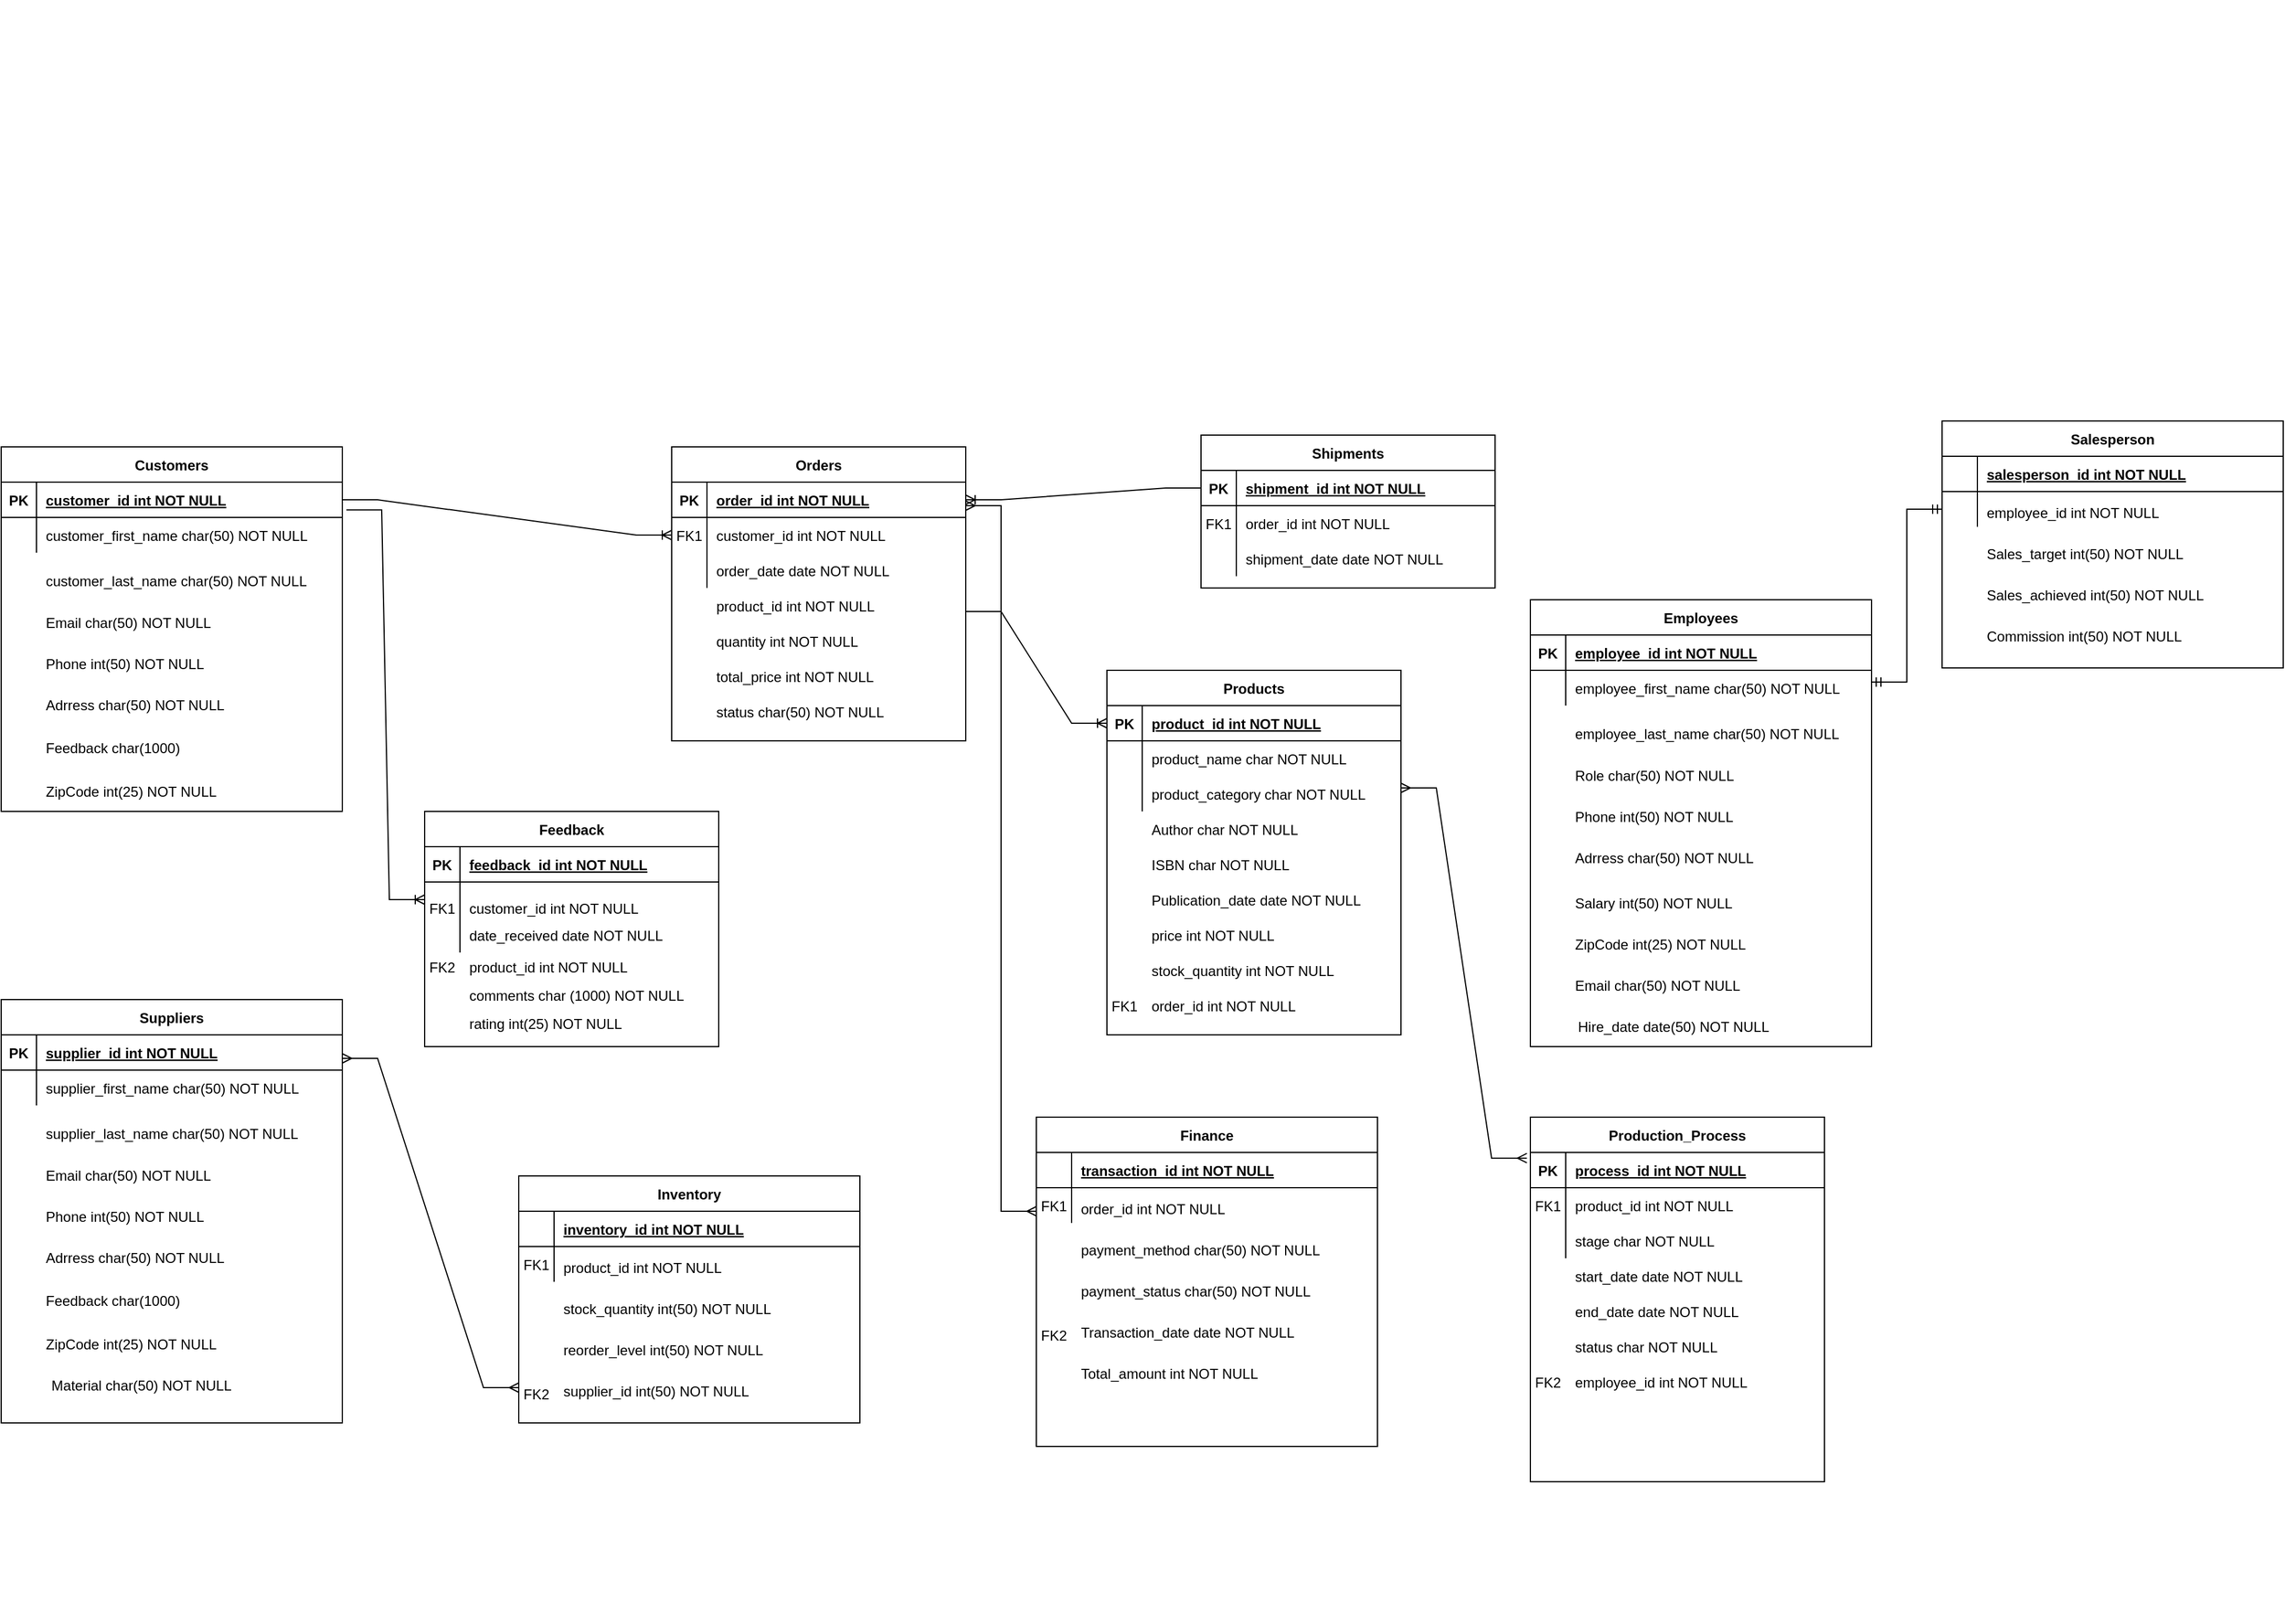 <mxfile version="21.6.6" type="github">
  <diagram id="R2lEEEUBdFMjLlhIrx00" name="Page-1">
    <mxGraphModel dx="3718" dy="2636" grid="1" gridSize="10" guides="1" tooltips="1" connect="1" arrows="1" fold="1" page="1" pageScale="1" pageWidth="850" pageHeight="1100" math="0" shadow="0" extFonts="Permanent Marker^https://fonts.googleapis.com/css?family=Permanent+Marker">
      <root>
        <mxCell id="0" />
        <mxCell id="1" parent="0" />
        <mxCell id="C-vyLk0tnHw3VtMMgP7b-13" value="Shipments" style="shape=table;startSize=30;container=1;collapsible=1;childLayout=tableLayout;fixedRows=1;rowLines=0;fontStyle=1;align=center;resizeLast=1;" parent="1" vertex="1">
          <mxGeometry x="640" y="-10" width="250" height="130" as="geometry" />
        </mxCell>
        <mxCell id="C-vyLk0tnHw3VtMMgP7b-14" value="" style="shape=partialRectangle;collapsible=0;dropTarget=0;pointerEvents=0;fillColor=none;points=[[0,0.5],[1,0.5]];portConstraint=eastwest;top=0;left=0;right=0;bottom=1;" parent="C-vyLk0tnHw3VtMMgP7b-13" vertex="1">
          <mxGeometry y="30" width="250" height="30" as="geometry" />
        </mxCell>
        <mxCell id="C-vyLk0tnHw3VtMMgP7b-15" value="PK" style="shape=partialRectangle;overflow=hidden;connectable=0;fillColor=none;top=0;left=0;bottom=0;right=0;fontStyle=1;" parent="C-vyLk0tnHw3VtMMgP7b-14" vertex="1">
          <mxGeometry width="30" height="30" as="geometry">
            <mxRectangle width="30" height="30" as="alternateBounds" />
          </mxGeometry>
        </mxCell>
        <mxCell id="C-vyLk0tnHw3VtMMgP7b-16" value="shipment_id int NOT NULL " style="shape=partialRectangle;overflow=hidden;connectable=0;fillColor=none;top=0;left=0;bottom=0;right=0;align=left;spacingLeft=6;fontStyle=5;" parent="C-vyLk0tnHw3VtMMgP7b-14" vertex="1">
          <mxGeometry x="30" width="220" height="30" as="geometry">
            <mxRectangle width="220" height="30" as="alternateBounds" />
          </mxGeometry>
        </mxCell>
        <mxCell id="C-vyLk0tnHw3VtMMgP7b-17" value="" style="shape=partialRectangle;collapsible=0;dropTarget=0;pointerEvents=0;fillColor=none;points=[[0,0.5],[1,0.5]];portConstraint=eastwest;top=0;left=0;right=0;bottom=0;" parent="C-vyLk0tnHw3VtMMgP7b-13" vertex="1">
          <mxGeometry y="60" width="250" height="30" as="geometry" />
        </mxCell>
        <mxCell id="C-vyLk0tnHw3VtMMgP7b-18" value="FK1" style="shape=partialRectangle;overflow=hidden;connectable=0;fillColor=none;top=0;left=0;bottom=0;right=0;" parent="C-vyLk0tnHw3VtMMgP7b-17" vertex="1">
          <mxGeometry width="30" height="30" as="geometry">
            <mxRectangle width="30" height="30" as="alternateBounds" />
          </mxGeometry>
        </mxCell>
        <mxCell id="C-vyLk0tnHw3VtMMgP7b-19" value="order_id int NOT NULL" style="shape=partialRectangle;overflow=hidden;connectable=0;fillColor=none;top=0;left=0;bottom=0;right=0;align=left;spacingLeft=6;" parent="C-vyLk0tnHw3VtMMgP7b-17" vertex="1">
          <mxGeometry x="30" width="220" height="30" as="geometry">
            <mxRectangle width="220" height="30" as="alternateBounds" />
          </mxGeometry>
        </mxCell>
        <mxCell id="C-vyLk0tnHw3VtMMgP7b-20" value="" style="shape=partialRectangle;collapsible=0;dropTarget=0;pointerEvents=0;fillColor=none;points=[[0,0.5],[1,0.5]];portConstraint=eastwest;top=0;left=0;right=0;bottom=0;" parent="C-vyLk0tnHw3VtMMgP7b-13" vertex="1">
          <mxGeometry y="90" width="250" height="30" as="geometry" />
        </mxCell>
        <mxCell id="C-vyLk0tnHw3VtMMgP7b-21" value="" style="shape=partialRectangle;overflow=hidden;connectable=0;fillColor=none;top=0;left=0;bottom=0;right=0;" parent="C-vyLk0tnHw3VtMMgP7b-20" vertex="1">
          <mxGeometry width="30" height="30" as="geometry">
            <mxRectangle width="30" height="30" as="alternateBounds" />
          </mxGeometry>
        </mxCell>
        <mxCell id="C-vyLk0tnHw3VtMMgP7b-22" value="shipment_date date NOT NULL" style="shape=partialRectangle;overflow=hidden;connectable=0;fillColor=none;top=0;left=0;bottom=0;right=0;align=left;spacingLeft=6;" parent="C-vyLk0tnHw3VtMMgP7b-20" vertex="1">
          <mxGeometry x="30" width="220" height="30" as="geometry">
            <mxRectangle width="220" height="30" as="alternateBounds" />
          </mxGeometry>
        </mxCell>
        <mxCell id="udcwQl4qBCl5VGq3n7zE-30" value="" style="group" vertex="1" connectable="0" parent="1">
          <mxGeometry x="-380" width="290" height="320.174" as="geometry" />
        </mxCell>
        <mxCell id="C-vyLk0tnHw3VtMMgP7b-23" value="Customers" style="shape=table;startSize=30;container=1;collapsible=1;childLayout=tableLayout;fixedRows=1;rowLines=0;fontStyle=1;align=center;resizeLast=1;" parent="udcwQl4qBCl5VGq3n7zE-30" vertex="1">
          <mxGeometry width="290" height="310" as="geometry" />
        </mxCell>
        <mxCell id="C-vyLk0tnHw3VtMMgP7b-24" value="" style="shape=partialRectangle;collapsible=0;dropTarget=0;pointerEvents=0;fillColor=none;points=[[0,0.5],[1,0.5]];portConstraint=eastwest;top=0;left=0;right=0;bottom=1;" parent="C-vyLk0tnHw3VtMMgP7b-23" vertex="1">
          <mxGeometry y="30" width="290" height="30" as="geometry" />
        </mxCell>
        <mxCell id="C-vyLk0tnHw3VtMMgP7b-25" value="PK" style="shape=partialRectangle;overflow=hidden;connectable=0;fillColor=none;top=0;left=0;bottom=0;right=0;fontStyle=1;" parent="C-vyLk0tnHw3VtMMgP7b-24" vertex="1">
          <mxGeometry width="30" height="30" as="geometry">
            <mxRectangle width="30" height="30" as="alternateBounds" />
          </mxGeometry>
        </mxCell>
        <mxCell id="C-vyLk0tnHw3VtMMgP7b-26" value="customer_id int NOT NULL " style="shape=partialRectangle;overflow=hidden;connectable=0;fillColor=none;top=0;left=0;bottom=0;right=0;align=left;spacingLeft=6;fontStyle=5;" parent="C-vyLk0tnHw3VtMMgP7b-24" vertex="1">
          <mxGeometry x="30" width="260" height="30" as="geometry">
            <mxRectangle width="260" height="30" as="alternateBounds" />
          </mxGeometry>
        </mxCell>
        <mxCell id="C-vyLk0tnHw3VtMMgP7b-27" value="" style="shape=partialRectangle;collapsible=0;dropTarget=0;pointerEvents=0;fillColor=none;points=[[0,0.5],[1,0.5]];portConstraint=eastwest;top=0;left=0;right=0;bottom=0;" parent="C-vyLk0tnHw3VtMMgP7b-23" vertex="1">
          <mxGeometry y="60" width="290" height="30" as="geometry" />
        </mxCell>
        <mxCell id="C-vyLk0tnHw3VtMMgP7b-28" value="" style="shape=partialRectangle;overflow=hidden;connectable=0;fillColor=none;top=0;left=0;bottom=0;right=0;" parent="C-vyLk0tnHw3VtMMgP7b-27" vertex="1">
          <mxGeometry width="30" height="30" as="geometry">
            <mxRectangle width="30" height="30" as="alternateBounds" />
          </mxGeometry>
        </mxCell>
        <mxCell id="C-vyLk0tnHw3VtMMgP7b-29" value="customer_first_name char(50) NOT NULL" style="shape=partialRectangle;overflow=hidden;connectable=0;fillColor=none;top=0;left=0;bottom=0;right=0;align=left;spacingLeft=6;" parent="C-vyLk0tnHw3VtMMgP7b-27" vertex="1">
          <mxGeometry x="30" width="260" height="30" as="geometry">
            <mxRectangle width="260" height="30" as="alternateBounds" />
          </mxGeometry>
        </mxCell>
        <mxCell id="udcwQl4qBCl5VGq3n7zE-39" value="" style="group" vertex="1" connectable="0" parent="udcwQl4qBCl5VGq3n7zE-30">
          <mxGeometry x="30" y="96.21" width="255.2" height="213.79" as="geometry" />
        </mxCell>
        <mxCell id="udcwQl4qBCl5VGq3n7zE-11" value="customer_last_name char(50) NOT NULL" style="shape=partialRectangle;overflow=hidden;connectable=0;fillColor=none;top=0;left=0;bottom=0;right=0;align=left;spacingLeft=6;" vertex="1" parent="udcwQl4qBCl5VGq3n7zE-39">
          <mxGeometry width="255.2" height="35.027" as="geometry">
            <mxRectangle width="220" height="30" as="alternateBounds" />
          </mxGeometry>
        </mxCell>
        <mxCell id="udcwQl4qBCl5VGq3n7zE-12" value="Email char(50) NOT NULL" style="shape=partialRectangle;overflow=hidden;connectable=0;fillColor=none;top=0;left=0;bottom=0;right=0;align=left;spacingLeft=6;" vertex="1" parent="udcwQl4qBCl5VGq3n7zE-39">
          <mxGeometry y="35.029" width="255.2" height="35.027" as="geometry">
            <mxRectangle width="220" height="30" as="alternateBounds" />
          </mxGeometry>
        </mxCell>
        <mxCell id="udcwQl4qBCl5VGq3n7zE-13" value="Phone int(50) NOT NULL" style="shape=partialRectangle;overflow=hidden;connectable=0;fillColor=none;top=0;left=0;bottom=0;right=0;align=left;spacingLeft=6;" vertex="1" parent="udcwQl4qBCl5VGq3n7zE-39">
          <mxGeometry y="70.058" width="255.2" height="35.027" as="geometry">
            <mxRectangle width="220" height="30" as="alternateBounds" />
          </mxGeometry>
        </mxCell>
        <mxCell id="udcwQl4qBCl5VGq3n7zE-14" value="Adrress char(50) NOT NULL" style="shape=partialRectangle;overflow=hidden;connectable=0;fillColor=none;top=0;left=0;bottom=0;right=0;align=left;spacingLeft=6;" vertex="1" parent="udcwQl4qBCl5VGq3n7zE-39">
          <mxGeometry y="105.085" width="255.2" height="35.027" as="geometry">
            <mxRectangle width="220" height="30" as="alternateBounds" />
          </mxGeometry>
        </mxCell>
        <mxCell id="udcwQl4qBCl5VGq3n7zE-15" value="ZipCode int(25) NOT NULL " style="shape=partialRectangle;overflow=hidden;connectable=0;fillColor=none;top=0;left=0;bottom=0;right=0;align=left;spacingLeft=6;" vertex="1" parent="udcwQl4qBCl5VGq3n7zE-39">
          <mxGeometry y="178.763" width="255.2" height="35.027" as="geometry">
            <mxRectangle width="220" height="30" as="alternateBounds" />
          </mxGeometry>
        </mxCell>
        <mxCell id="udcwQl4qBCl5VGq3n7zE-38" value="Feedback char(1000) " style="shape=partialRectangle;overflow=hidden;connectable=0;fillColor=none;top=0;left=0;bottom=0;right=0;align=left;spacingLeft=6;" vertex="1" parent="udcwQl4qBCl5VGq3n7zE-39">
          <mxGeometry y="140.112" width="255.2" height="38.651" as="geometry">
            <mxRectangle width="220" height="30" as="alternateBounds" />
          </mxGeometry>
        </mxCell>
        <mxCell id="udcwQl4qBCl5VGq3n7zE-40" value="" style="group" vertex="1" connectable="0" parent="1">
          <mxGeometry x="910" y="140" width="290.2" height="770" as="geometry" />
        </mxCell>
        <mxCell id="udcwQl4qBCl5VGq3n7zE-58" value="" style="shape=partialRectangle;overflow=hidden;connectable=0;fillColor=none;top=0;left=0;bottom=0;right=0;align=left;spacingLeft=6;" vertex="1" parent="udcwQl4qBCl5VGq3n7zE-40">
          <mxGeometry x="30" y="380.063" width="255.2" height="35.027" as="geometry">
            <mxRectangle width="220" height="30" as="alternateBounds" />
          </mxGeometry>
        </mxCell>
        <mxCell id="udcwQl4qBCl5VGq3n7zE-116" value="" style="group" vertex="1" connectable="0" parent="udcwQl4qBCl5VGq3n7zE-40">
          <mxGeometry x="10" y="-10" width="290.2" height="380.06" as="geometry" />
        </mxCell>
        <mxCell id="udcwQl4qBCl5VGq3n7zE-41" value="Employees" style="shape=table;startSize=30;container=1;collapsible=1;childLayout=tableLayout;fixedRows=1;rowLines=0;fontStyle=1;align=center;resizeLast=1;" vertex="1" parent="udcwQl4qBCl5VGq3n7zE-116">
          <mxGeometry width="290" height="380" as="geometry" />
        </mxCell>
        <mxCell id="udcwQl4qBCl5VGq3n7zE-42" value="" style="shape=partialRectangle;collapsible=0;dropTarget=0;pointerEvents=0;fillColor=none;points=[[0,0.5],[1,0.5]];portConstraint=eastwest;top=0;left=0;right=0;bottom=1;" vertex="1" parent="udcwQl4qBCl5VGq3n7zE-41">
          <mxGeometry y="30" width="290" height="30" as="geometry" />
        </mxCell>
        <mxCell id="udcwQl4qBCl5VGq3n7zE-43" value="PK" style="shape=partialRectangle;overflow=hidden;connectable=0;fillColor=none;top=0;left=0;bottom=0;right=0;fontStyle=1;" vertex="1" parent="udcwQl4qBCl5VGq3n7zE-42">
          <mxGeometry width="30" height="30" as="geometry">
            <mxRectangle width="30" height="30" as="alternateBounds" />
          </mxGeometry>
        </mxCell>
        <mxCell id="udcwQl4qBCl5VGq3n7zE-44" value="employee_id int NOT NULL " style="shape=partialRectangle;overflow=hidden;connectable=0;fillColor=none;top=0;left=0;bottom=0;right=0;align=left;spacingLeft=6;fontStyle=5;" vertex="1" parent="udcwQl4qBCl5VGq3n7zE-42">
          <mxGeometry x="30" width="260" height="30" as="geometry">
            <mxRectangle width="260" height="30" as="alternateBounds" />
          </mxGeometry>
        </mxCell>
        <mxCell id="udcwQl4qBCl5VGq3n7zE-45" value="" style="shape=partialRectangle;collapsible=0;dropTarget=0;pointerEvents=0;fillColor=none;points=[[0,0.5],[1,0.5]];portConstraint=eastwest;top=0;left=0;right=0;bottom=0;" vertex="1" parent="udcwQl4qBCl5VGq3n7zE-41">
          <mxGeometry y="60" width="290" height="30" as="geometry" />
        </mxCell>
        <mxCell id="udcwQl4qBCl5VGq3n7zE-46" value="" style="shape=partialRectangle;overflow=hidden;connectable=0;fillColor=none;top=0;left=0;bottom=0;right=0;" vertex="1" parent="udcwQl4qBCl5VGq3n7zE-45">
          <mxGeometry width="30" height="30" as="geometry">
            <mxRectangle width="30" height="30" as="alternateBounds" />
          </mxGeometry>
        </mxCell>
        <mxCell id="udcwQl4qBCl5VGq3n7zE-47" value="employee_first_name char(50) NOT NULL" style="shape=partialRectangle;overflow=hidden;connectable=0;fillColor=none;top=0;left=0;bottom=0;right=0;align=left;spacingLeft=6;" vertex="1" parent="udcwQl4qBCl5VGq3n7zE-45">
          <mxGeometry x="30" width="260" height="30" as="geometry">
            <mxRectangle width="260" height="30" as="alternateBounds" />
          </mxGeometry>
        </mxCell>
        <mxCell id="udcwQl4qBCl5VGq3n7zE-48" value="" style="group" vertex="1" connectable="0" parent="udcwQl4qBCl5VGq3n7zE-116">
          <mxGeometry x="30" y="96.21" width="260.2" height="213.79" as="geometry" />
        </mxCell>
        <mxCell id="udcwQl4qBCl5VGq3n7zE-49" value="employee_last_name char(50) NOT NULL" style="shape=partialRectangle;overflow=hidden;connectable=0;fillColor=none;top=0;left=0;bottom=0;right=0;align=left;spacingLeft=6;" vertex="1" parent="udcwQl4qBCl5VGq3n7zE-48">
          <mxGeometry width="255.2" height="35.027" as="geometry">
            <mxRectangle width="220" height="30" as="alternateBounds" />
          </mxGeometry>
        </mxCell>
        <mxCell id="udcwQl4qBCl5VGq3n7zE-50" value="Role char(50) NOT NULL" style="shape=partialRectangle;overflow=hidden;connectable=0;fillColor=none;top=0;left=0;bottom=0;right=0;align=left;spacingLeft=6;" vertex="1" parent="udcwQl4qBCl5VGq3n7zE-48">
          <mxGeometry y="35.029" width="255.2" height="35.027" as="geometry">
            <mxRectangle width="220" height="30" as="alternateBounds" />
          </mxGeometry>
        </mxCell>
        <mxCell id="udcwQl4qBCl5VGq3n7zE-51" value="Phone int(50) NOT NULL" style="shape=partialRectangle;overflow=hidden;connectable=0;fillColor=none;top=0;left=0;bottom=0;right=0;align=left;spacingLeft=6;" vertex="1" parent="udcwQl4qBCl5VGq3n7zE-48">
          <mxGeometry y="70.058" width="255.2" height="35.027" as="geometry">
            <mxRectangle width="220" height="30" as="alternateBounds" />
          </mxGeometry>
        </mxCell>
        <mxCell id="udcwQl4qBCl5VGq3n7zE-52" value="Adrress char(50) NOT NULL" style="shape=partialRectangle;overflow=hidden;connectable=0;fillColor=none;top=0;left=0;bottom=0;right=0;align=left;spacingLeft=6;" vertex="1" parent="udcwQl4qBCl5VGq3n7zE-48">
          <mxGeometry y="105.085" width="255.2" height="35.027" as="geometry">
            <mxRectangle width="220" height="30" as="alternateBounds" />
          </mxGeometry>
        </mxCell>
        <mxCell id="udcwQl4qBCl5VGq3n7zE-53" value="ZipCode int(25) NOT NULL " style="shape=partialRectangle;overflow=hidden;connectable=0;fillColor=none;top=0;left=0;bottom=0;right=0;align=left;spacingLeft=6;" vertex="1" parent="udcwQl4qBCl5VGq3n7zE-48">
          <mxGeometry y="178.763" width="255.2" height="35.027" as="geometry">
            <mxRectangle width="220" height="30" as="alternateBounds" />
          </mxGeometry>
        </mxCell>
        <mxCell id="udcwQl4qBCl5VGq3n7zE-55" value="Salary int(50) NOT NULL" style="shape=partialRectangle;overflow=hidden;connectable=0;fillColor=none;top=0;left=0;bottom=0;right=0;align=left;spacingLeft=6;" vertex="1" parent="udcwQl4qBCl5VGq3n7zE-48">
          <mxGeometry y="143.738" width="255.2" height="35.027" as="geometry">
            <mxRectangle width="220" height="30" as="alternateBounds" />
          </mxGeometry>
        </mxCell>
        <mxCell id="udcwQl4qBCl5VGq3n7zE-56" value="Email char(50) NOT NULL " style="shape=partialRectangle;overflow=hidden;connectable=0;fillColor=none;top=0;left=0;bottom=0;right=0;align=left;spacingLeft=6;" vertex="1" parent="udcwQl4qBCl5VGq3n7zE-116">
          <mxGeometry x="30" y="310.003" width="255.2" height="35.027" as="geometry">
            <mxRectangle width="220" height="30" as="alternateBounds" />
          </mxGeometry>
        </mxCell>
        <mxCell id="udcwQl4qBCl5VGq3n7zE-57" value="Hire_date date(50) NOT NULL " style="shape=partialRectangle;overflow=hidden;connectable=0;fillColor=none;top=0;left=0;bottom=0;right=0;align=left;spacingLeft=6;" vertex="1" parent="udcwQl4qBCl5VGq3n7zE-116">
          <mxGeometry x="32.5" y="345.033" width="255.2" height="35.027" as="geometry">
            <mxRectangle width="220" height="30" as="alternateBounds" />
          </mxGeometry>
        </mxCell>
        <mxCell id="udcwQl4qBCl5VGq3n7zE-119" value="" style="group" vertex="1" connectable="0" parent="udcwQl4qBCl5VGq3n7zE-40">
          <mxGeometry x="10" y="430" width="280" height="340" as="geometry" />
        </mxCell>
        <mxCell id="udcwQl4qBCl5VGq3n7zE-120" value="Production_Process" style="shape=table;startSize=30;container=1;collapsible=1;childLayout=tableLayout;fixedRows=1;rowLines=0;fontStyle=1;align=center;resizeLast=1;" vertex="1" parent="udcwQl4qBCl5VGq3n7zE-119">
          <mxGeometry width="250" height="310" as="geometry" />
        </mxCell>
        <mxCell id="udcwQl4qBCl5VGq3n7zE-121" value="" style="shape=partialRectangle;collapsible=0;dropTarget=0;pointerEvents=0;fillColor=none;points=[[0,0.5],[1,0.5]];portConstraint=eastwest;top=0;left=0;right=0;bottom=1;" vertex="1" parent="udcwQl4qBCl5VGq3n7zE-120">
          <mxGeometry y="30" width="250" height="30" as="geometry" />
        </mxCell>
        <mxCell id="udcwQl4qBCl5VGq3n7zE-122" value="PK" style="shape=partialRectangle;overflow=hidden;connectable=0;fillColor=none;top=0;left=0;bottom=0;right=0;fontStyle=1;" vertex="1" parent="udcwQl4qBCl5VGq3n7zE-121">
          <mxGeometry width="30" height="30" as="geometry">
            <mxRectangle width="30" height="30" as="alternateBounds" />
          </mxGeometry>
        </mxCell>
        <mxCell id="udcwQl4qBCl5VGq3n7zE-123" value="process_id int NOT NULL " style="shape=partialRectangle;overflow=hidden;connectable=0;fillColor=none;top=0;left=0;bottom=0;right=0;align=left;spacingLeft=6;fontStyle=5;" vertex="1" parent="udcwQl4qBCl5VGq3n7zE-121">
          <mxGeometry x="30" width="220" height="30" as="geometry">
            <mxRectangle width="220" height="30" as="alternateBounds" />
          </mxGeometry>
        </mxCell>
        <mxCell id="udcwQl4qBCl5VGq3n7zE-124" value="" style="shape=partialRectangle;collapsible=0;dropTarget=0;pointerEvents=0;fillColor=none;points=[[0,0.5],[1,0.5]];portConstraint=eastwest;top=0;left=0;right=0;bottom=0;" vertex="1" parent="udcwQl4qBCl5VGq3n7zE-120">
          <mxGeometry y="60" width="250" height="30" as="geometry" />
        </mxCell>
        <mxCell id="udcwQl4qBCl5VGq3n7zE-125" value="" style="shape=partialRectangle;overflow=hidden;connectable=0;fillColor=none;top=0;left=0;bottom=0;right=0;" vertex="1" parent="udcwQl4qBCl5VGq3n7zE-124">
          <mxGeometry width="30" height="30" as="geometry">
            <mxRectangle width="30" height="30" as="alternateBounds" />
          </mxGeometry>
        </mxCell>
        <mxCell id="udcwQl4qBCl5VGq3n7zE-126" value="product_id int NOT NULL" style="shape=partialRectangle;overflow=hidden;connectable=0;fillColor=none;top=0;left=0;bottom=0;right=0;align=left;spacingLeft=6;" vertex="1" parent="udcwQl4qBCl5VGq3n7zE-124">
          <mxGeometry x="30" width="220" height="30" as="geometry">
            <mxRectangle width="220" height="30" as="alternateBounds" />
          </mxGeometry>
        </mxCell>
        <mxCell id="udcwQl4qBCl5VGq3n7zE-127" value="" style="shape=partialRectangle;collapsible=0;dropTarget=0;pointerEvents=0;fillColor=none;points=[[0,0.5],[1,0.5]];portConstraint=eastwest;top=0;left=0;right=0;bottom=0;" vertex="1" parent="udcwQl4qBCl5VGq3n7zE-120">
          <mxGeometry y="90" width="250" height="30" as="geometry" />
        </mxCell>
        <mxCell id="udcwQl4qBCl5VGq3n7zE-128" value="" style="shape=partialRectangle;overflow=hidden;connectable=0;fillColor=none;top=0;left=0;bottom=0;right=0;" vertex="1" parent="udcwQl4qBCl5VGq3n7zE-127">
          <mxGeometry width="30" height="30" as="geometry">
            <mxRectangle width="30" height="30" as="alternateBounds" />
          </mxGeometry>
        </mxCell>
        <mxCell id="udcwQl4qBCl5VGq3n7zE-129" value="" style="shape=partialRectangle;overflow=hidden;connectable=0;fillColor=none;top=0;left=0;bottom=0;right=0;align=left;spacingLeft=6;" vertex="1" parent="udcwQl4qBCl5VGq3n7zE-127">
          <mxGeometry x="30" width="220" height="30" as="geometry">
            <mxRectangle width="220" height="30" as="alternateBounds" />
          </mxGeometry>
        </mxCell>
        <mxCell id="udcwQl4qBCl5VGq3n7zE-130" value="" style="shape=partialRectangle;overflow=hidden;connectable=0;fillColor=none;top=0;left=0;bottom=0;right=0;align=left;spacingLeft=6;" vertex="1" parent="udcwQl4qBCl5VGq3n7zE-119">
          <mxGeometry x="30" y="120" width="220" height="30" as="geometry">
            <mxRectangle width="220" height="30" as="alternateBounds" />
          </mxGeometry>
        </mxCell>
        <mxCell id="udcwQl4qBCl5VGq3n7zE-131" value="" style="shape=partialRectangle;overflow=hidden;connectable=0;fillColor=none;top=0;left=0;bottom=0;right=0;align=left;spacingLeft=6;" vertex="1" parent="udcwQl4qBCl5VGq3n7zE-119">
          <mxGeometry x="30" y="180" width="220" height="30" as="geometry">
            <mxRectangle width="220" height="30" as="alternateBounds" />
          </mxGeometry>
        </mxCell>
        <mxCell id="udcwQl4qBCl5VGq3n7zE-132" value="" style="shape=partialRectangle;overflow=hidden;connectable=0;fillColor=none;top=0;left=0;bottom=0;right=0;align=left;spacingLeft=6;" vertex="1" parent="udcwQl4qBCl5VGq3n7zE-119">
          <mxGeometry x="30" y="150" width="220" height="30" as="geometry">
            <mxRectangle width="220" height="30" as="alternateBounds" />
          </mxGeometry>
        </mxCell>
        <mxCell id="udcwQl4qBCl5VGq3n7zE-133" value="" style="shape=partialRectangle;overflow=hidden;connectable=0;fillColor=none;top=0;left=0;bottom=0;right=0;align=left;spacingLeft=6;" vertex="1" parent="udcwQl4qBCl5VGq3n7zE-119">
          <mxGeometry x="30" y="210" width="220" height="30" as="geometry">
            <mxRectangle width="220" height="30" as="alternateBounds" />
          </mxGeometry>
        </mxCell>
        <mxCell id="udcwQl4qBCl5VGq3n7zE-136" value="stage char NOT NULL" style="shape=partialRectangle;overflow=hidden;connectable=0;fillColor=none;top=0;left=0;bottom=0;right=0;align=left;spacingLeft=6;" vertex="1" parent="udcwQl4qBCl5VGq3n7zE-119">
          <mxGeometry x="30" y="90" width="220" height="30" as="geometry">
            <mxRectangle width="220" height="30" as="alternateBounds" />
          </mxGeometry>
        </mxCell>
        <mxCell id="udcwQl4qBCl5VGq3n7zE-135" value="start_date date NOT NULL" style="shape=partialRectangle;overflow=hidden;connectable=0;fillColor=none;top=0;left=0;bottom=0;right=0;align=left;spacingLeft=6;" vertex="1" parent="udcwQl4qBCl5VGq3n7zE-119">
          <mxGeometry x="30" y="120" width="220" height="30" as="geometry">
            <mxRectangle width="220" height="30" as="alternateBounds" />
          </mxGeometry>
        </mxCell>
        <mxCell id="udcwQl4qBCl5VGq3n7zE-134" value="end_date date NOT NULL" style="shape=partialRectangle;overflow=hidden;connectable=0;fillColor=none;top=0;left=0;bottom=0;right=0;align=left;spacingLeft=6;" vertex="1" parent="udcwQl4qBCl5VGq3n7zE-119">
          <mxGeometry x="30" y="150" width="220" height="30" as="geometry">
            <mxRectangle width="220" height="30" as="alternateBounds" />
          </mxGeometry>
        </mxCell>
        <mxCell id="udcwQl4qBCl5VGq3n7zE-139" value="status char NOT NULL" style="shape=partialRectangle;overflow=hidden;connectable=0;fillColor=none;top=0;left=0;bottom=0;right=0;align=left;spacingLeft=6;" vertex="1" parent="udcwQl4qBCl5VGq3n7zE-119">
          <mxGeometry x="30" y="180" width="220" height="30" as="geometry">
            <mxRectangle width="220" height="30" as="alternateBounds" />
          </mxGeometry>
        </mxCell>
        <mxCell id="udcwQl4qBCl5VGq3n7zE-140" value="employee_id int NOT NULL " style="shape=partialRectangle;overflow=hidden;connectable=0;fillColor=none;top=0;left=0;bottom=0;right=0;align=left;spacingLeft=6;fontStyle=0;" vertex="1" parent="udcwQl4qBCl5VGq3n7zE-119">
          <mxGeometry x="30" y="210" width="220" height="30" as="geometry">
            <mxRectangle width="220" height="30" as="alternateBounds" />
          </mxGeometry>
        </mxCell>
        <mxCell id="udcwQl4qBCl5VGq3n7zE-141" value="FK2" style="shape=partialRectangle;overflow=hidden;connectable=0;fillColor=none;top=0;left=0;bottom=0;right=0;" vertex="1" parent="udcwQl4qBCl5VGq3n7zE-119">
          <mxGeometry y="210" width="30" height="30" as="geometry">
            <mxRectangle width="30" height="30" as="alternateBounds" />
          </mxGeometry>
        </mxCell>
        <mxCell id="udcwQl4qBCl5VGq3n7zE-215" value="FK1" style="shape=partialRectangle;overflow=hidden;connectable=0;fillColor=none;top=0;left=0;bottom=0;right=0;" vertex="1" parent="udcwQl4qBCl5VGq3n7zE-119">
          <mxGeometry y="60" width="30" height="30" as="geometry">
            <mxRectangle width="30" height="30" as="alternateBounds" />
          </mxGeometry>
        </mxCell>
        <mxCell id="udcwQl4qBCl5VGq3n7zE-66" value="" style="group" vertex="1" connectable="0" parent="1">
          <mxGeometry x="-380" y="470" width="290" height="360" as="geometry" />
        </mxCell>
        <mxCell id="udcwQl4qBCl5VGq3n7zE-67" value="Suppliers" style="shape=table;startSize=30;container=1;collapsible=1;childLayout=tableLayout;fixedRows=1;rowLines=0;fontStyle=1;align=center;resizeLast=1;" vertex="1" parent="udcwQl4qBCl5VGq3n7zE-66">
          <mxGeometry width="290" height="360" as="geometry" />
        </mxCell>
        <mxCell id="udcwQl4qBCl5VGq3n7zE-68" value="" style="shape=partialRectangle;collapsible=0;dropTarget=0;pointerEvents=0;fillColor=none;points=[[0,0.5],[1,0.5]];portConstraint=eastwest;top=0;left=0;right=0;bottom=1;" vertex="1" parent="udcwQl4qBCl5VGq3n7zE-67">
          <mxGeometry y="30" width="290" height="30" as="geometry" />
        </mxCell>
        <mxCell id="udcwQl4qBCl5VGq3n7zE-69" value="PK" style="shape=partialRectangle;overflow=hidden;connectable=0;fillColor=none;top=0;left=0;bottom=0;right=0;fontStyle=1;" vertex="1" parent="udcwQl4qBCl5VGq3n7zE-68">
          <mxGeometry width="30" height="30" as="geometry">
            <mxRectangle width="30" height="30" as="alternateBounds" />
          </mxGeometry>
        </mxCell>
        <mxCell id="udcwQl4qBCl5VGq3n7zE-70" value="supplier_id int NOT NULL " style="shape=partialRectangle;overflow=hidden;connectable=0;fillColor=none;top=0;left=0;bottom=0;right=0;align=left;spacingLeft=6;fontStyle=5;" vertex="1" parent="udcwQl4qBCl5VGq3n7zE-68">
          <mxGeometry x="30" width="260" height="30" as="geometry">
            <mxRectangle width="260" height="30" as="alternateBounds" />
          </mxGeometry>
        </mxCell>
        <mxCell id="udcwQl4qBCl5VGq3n7zE-71" value="" style="shape=partialRectangle;collapsible=0;dropTarget=0;pointerEvents=0;fillColor=none;points=[[0,0.5],[1,0.5]];portConstraint=eastwest;top=0;left=0;right=0;bottom=0;" vertex="1" parent="udcwQl4qBCl5VGq3n7zE-67">
          <mxGeometry y="60" width="290" height="30" as="geometry" />
        </mxCell>
        <mxCell id="udcwQl4qBCl5VGq3n7zE-72" value="" style="shape=partialRectangle;overflow=hidden;connectable=0;fillColor=none;top=0;left=0;bottom=0;right=0;" vertex="1" parent="udcwQl4qBCl5VGq3n7zE-71">
          <mxGeometry width="30" height="30" as="geometry">
            <mxRectangle width="30" height="30" as="alternateBounds" />
          </mxGeometry>
        </mxCell>
        <mxCell id="udcwQl4qBCl5VGq3n7zE-73" value="supplier_first_name char(50) NOT NULL" style="shape=partialRectangle;overflow=hidden;connectable=0;fillColor=none;top=0;left=0;bottom=0;right=0;align=left;spacingLeft=6;" vertex="1" parent="udcwQl4qBCl5VGq3n7zE-71">
          <mxGeometry x="30" width="260" height="30" as="geometry">
            <mxRectangle width="260" height="30" as="alternateBounds" />
          </mxGeometry>
        </mxCell>
        <mxCell id="udcwQl4qBCl5VGq3n7zE-74" value="" style="group" vertex="1" connectable="0" parent="udcwQl4qBCl5VGq3n7zE-66">
          <mxGeometry x="30" y="96.21" width="255.2" height="213.79" as="geometry" />
        </mxCell>
        <mxCell id="udcwQl4qBCl5VGq3n7zE-75" value="supplier_last_name char(50) NOT NULL" style="shape=partialRectangle;overflow=hidden;connectable=0;fillColor=none;top=0;left=0;bottom=0;right=0;align=left;spacingLeft=6;" vertex="1" parent="udcwQl4qBCl5VGq3n7zE-74">
          <mxGeometry width="255.2" height="35.027" as="geometry">
            <mxRectangle width="220" height="30" as="alternateBounds" />
          </mxGeometry>
        </mxCell>
        <mxCell id="udcwQl4qBCl5VGq3n7zE-76" value="Email char(50) NOT NULL" style="shape=partialRectangle;overflow=hidden;connectable=0;fillColor=none;top=0;left=0;bottom=0;right=0;align=left;spacingLeft=6;" vertex="1" parent="udcwQl4qBCl5VGq3n7zE-74">
          <mxGeometry y="35.029" width="255.2" height="35.027" as="geometry">
            <mxRectangle width="220" height="30" as="alternateBounds" />
          </mxGeometry>
        </mxCell>
        <mxCell id="udcwQl4qBCl5VGq3n7zE-77" value="Phone int(50) NOT NULL" style="shape=partialRectangle;overflow=hidden;connectable=0;fillColor=none;top=0;left=0;bottom=0;right=0;align=left;spacingLeft=6;" vertex="1" parent="udcwQl4qBCl5VGq3n7zE-74">
          <mxGeometry y="70.058" width="255.2" height="35.027" as="geometry">
            <mxRectangle width="220" height="30" as="alternateBounds" />
          </mxGeometry>
        </mxCell>
        <mxCell id="udcwQl4qBCl5VGq3n7zE-78" value="Adrress char(50) NOT NULL" style="shape=partialRectangle;overflow=hidden;connectable=0;fillColor=none;top=0;left=0;bottom=0;right=0;align=left;spacingLeft=6;" vertex="1" parent="udcwQl4qBCl5VGq3n7zE-74">
          <mxGeometry y="105.085" width="255.2" height="35.027" as="geometry">
            <mxRectangle width="220" height="30" as="alternateBounds" />
          </mxGeometry>
        </mxCell>
        <mxCell id="udcwQl4qBCl5VGq3n7zE-79" value="ZipCode int(25) NOT NULL " style="shape=partialRectangle;overflow=hidden;connectable=0;fillColor=none;top=0;left=0;bottom=0;right=0;align=left;spacingLeft=6;" vertex="1" parent="udcwQl4qBCl5VGq3n7zE-74">
          <mxGeometry y="178.763" width="255.2" height="35.027" as="geometry">
            <mxRectangle width="220" height="30" as="alternateBounds" />
          </mxGeometry>
        </mxCell>
        <mxCell id="udcwQl4qBCl5VGq3n7zE-80" value="Feedback char(1000) " style="shape=partialRectangle;overflow=hidden;connectable=0;fillColor=none;top=0;left=0;bottom=0;right=0;align=left;spacingLeft=6;" vertex="1" parent="udcwQl4qBCl5VGq3n7zE-74">
          <mxGeometry y="140.112" width="255.2" height="38.651" as="geometry">
            <mxRectangle width="220" height="30" as="alternateBounds" />
          </mxGeometry>
        </mxCell>
        <mxCell id="udcwQl4qBCl5VGq3n7zE-81" value="Material char(50) NOT NULL " style="shape=partialRectangle;overflow=hidden;connectable=0;fillColor=none;top=0;left=0;bottom=0;right=0;align=left;spacingLeft=6;" vertex="1" parent="udcwQl4qBCl5VGq3n7zE-66">
          <mxGeometry x="34.8" y="310.003" width="255.2" height="35.027" as="geometry">
            <mxRectangle width="220" height="30" as="alternateBounds" />
          </mxGeometry>
        </mxCell>
        <mxCell id="udcwQl4qBCl5VGq3n7zE-96" value="" style="group" vertex="1" connectable="0" parent="1">
          <mxGeometry x="-20" y="310" width="250" height="200" as="geometry" />
        </mxCell>
        <mxCell id="udcwQl4qBCl5VGq3n7zE-92" value="customer_id int NOT NULL" style="shape=partialRectangle;overflow=hidden;connectable=0;fillColor=none;top=0;left=0;bottom=0;right=0;align=left;spacingLeft=6;" vertex="1" parent="udcwQl4qBCl5VGq3n7zE-96">
          <mxGeometry x="30" y="70" width="220" height="24" as="geometry">
            <mxRectangle width="220" height="30" as="alternateBounds" />
          </mxGeometry>
        </mxCell>
        <mxCell id="udcwQl4qBCl5VGq3n7zE-142" value="FK2" style="shape=partialRectangle;overflow=hidden;connectable=0;fillColor=none;top=0;left=0;bottom=0;right=0;" vertex="1" parent="udcwQl4qBCl5VGq3n7zE-96">
          <mxGeometry y="117" width="30" height="30" as="geometry">
            <mxRectangle width="30" height="30" as="alternateBounds" />
          </mxGeometry>
        </mxCell>
        <mxCell id="udcwQl4qBCl5VGq3n7zE-87" value="FK1" style="shape=partialRectangle;overflow=hidden;connectable=0;fillColor=none;top=0;left=0;bottom=0;right=0;" vertex="1" parent="udcwQl4qBCl5VGq3n7zE-96">
          <mxGeometry y="67" width="30" height="30" as="geometry">
            <mxRectangle width="30" height="30" as="alternateBounds" />
          </mxGeometry>
        </mxCell>
        <mxCell id="udcwQl4qBCl5VGq3n7zE-159" value="" style="group" vertex="1" connectable="0" parent="udcwQl4qBCl5VGq3n7zE-96">
          <mxGeometry width="250" height="200" as="geometry" />
        </mxCell>
        <mxCell id="udcwQl4qBCl5VGq3n7zE-82" value="Feedback" style="shape=table;startSize=30;container=1;collapsible=1;childLayout=tableLayout;fixedRows=1;rowLines=0;fontStyle=1;align=center;resizeLast=1;" vertex="1" parent="udcwQl4qBCl5VGq3n7zE-159">
          <mxGeometry width="250" height="200" as="geometry" />
        </mxCell>
        <mxCell id="udcwQl4qBCl5VGq3n7zE-83" value="" style="shape=partialRectangle;collapsible=0;dropTarget=0;pointerEvents=0;fillColor=none;points=[[0,0.5],[1,0.5]];portConstraint=eastwest;top=0;left=0;right=0;bottom=1;" vertex="1" parent="udcwQl4qBCl5VGq3n7zE-82">
          <mxGeometry y="30" width="250" height="30" as="geometry" />
        </mxCell>
        <mxCell id="udcwQl4qBCl5VGq3n7zE-84" value="PK" style="shape=partialRectangle;overflow=hidden;connectable=0;fillColor=none;top=0;left=0;bottom=0;right=0;fontStyle=1;" vertex="1" parent="udcwQl4qBCl5VGq3n7zE-83">
          <mxGeometry width="30" height="30" as="geometry">
            <mxRectangle width="30" height="30" as="alternateBounds" />
          </mxGeometry>
        </mxCell>
        <mxCell id="udcwQl4qBCl5VGq3n7zE-85" value="feedback_id int NOT NULL" style="shape=partialRectangle;overflow=hidden;connectable=0;fillColor=none;top=0;left=0;bottom=0;right=0;align=left;spacingLeft=6;fontStyle=5;" vertex="1" parent="udcwQl4qBCl5VGq3n7zE-83">
          <mxGeometry x="30" width="220" height="30" as="geometry">
            <mxRectangle width="220" height="30" as="alternateBounds" />
          </mxGeometry>
        </mxCell>
        <mxCell id="udcwQl4qBCl5VGq3n7zE-86" value="" style="shape=partialRectangle;collapsible=0;dropTarget=0;pointerEvents=0;fillColor=none;points=[[0,0.5],[1,0.5]];portConstraint=eastwest;top=0;left=0;right=0;bottom=0;" vertex="1" parent="udcwQl4qBCl5VGq3n7zE-82">
          <mxGeometry y="60" width="250" height="30" as="geometry" />
        </mxCell>
        <mxCell id="udcwQl4qBCl5VGq3n7zE-88" value="" style="shape=partialRectangle;overflow=hidden;connectable=0;fillColor=none;top=0;left=0;bottom=0;right=0;align=left;spacingLeft=6;" vertex="1" parent="udcwQl4qBCl5VGq3n7zE-86">
          <mxGeometry width="250" height="30" as="geometry">
            <mxRectangle width="250" height="30" as="alternateBounds" />
          </mxGeometry>
        </mxCell>
        <mxCell id="udcwQl4qBCl5VGq3n7zE-89" value="" style="shape=partialRectangle;collapsible=0;dropTarget=0;pointerEvents=0;fillColor=none;points=[[0,0.5],[1,0.5]];portConstraint=eastwest;top=0;left=0;right=0;bottom=0;" vertex="1" parent="udcwQl4qBCl5VGq3n7zE-82">
          <mxGeometry y="90" width="250" height="30" as="geometry" />
        </mxCell>
        <mxCell id="udcwQl4qBCl5VGq3n7zE-90" value="" style="shape=partialRectangle;overflow=hidden;connectable=0;fillColor=none;top=0;left=0;bottom=0;right=0;" vertex="1" parent="udcwQl4qBCl5VGq3n7zE-89">
          <mxGeometry width="30" height="30" as="geometry">
            <mxRectangle width="30" height="30" as="alternateBounds" />
          </mxGeometry>
        </mxCell>
        <mxCell id="udcwQl4qBCl5VGq3n7zE-91" value="date_received date NOT NULL" style="shape=partialRectangle;overflow=hidden;connectable=0;fillColor=none;top=0;left=0;bottom=0;right=0;align=left;spacingLeft=6;" vertex="1" parent="udcwQl4qBCl5VGq3n7zE-89">
          <mxGeometry x="30" width="220" height="30" as="geometry">
            <mxRectangle width="220" height="30" as="alternateBounds" />
          </mxGeometry>
        </mxCell>
        <mxCell id="udcwQl4qBCl5VGq3n7zE-93" value="comments char (1000) NOT NULL" style="shape=partialRectangle;overflow=hidden;connectable=0;fillColor=none;top=0;left=0;bottom=0;right=0;align=left;spacingLeft=6;" vertex="1" parent="udcwQl4qBCl5VGq3n7zE-159">
          <mxGeometry x="30" y="144" width="220" height="24" as="geometry">
            <mxRectangle width="220" height="30" as="alternateBounds" />
          </mxGeometry>
        </mxCell>
        <mxCell id="udcwQl4qBCl5VGq3n7zE-94" value="rating int(25) NOT NULL" style="shape=partialRectangle;overflow=hidden;connectable=0;fillColor=none;top=0;left=0;bottom=0;right=0;align=left;spacingLeft=6;" vertex="1" parent="udcwQl4qBCl5VGq3n7zE-159">
          <mxGeometry x="30" y="168" width="220" height="24" as="geometry">
            <mxRectangle width="220" height="30" as="alternateBounds" />
          </mxGeometry>
        </mxCell>
        <mxCell id="udcwQl4qBCl5VGq3n7zE-95" value="product_id int NOT NULL" style="shape=partialRectangle;overflow=hidden;connectable=0;fillColor=none;top=0;left=0;bottom=0;right=0;align=left;spacingLeft=6;" vertex="1" parent="udcwQl4qBCl5VGq3n7zE-159">
          <mxGeometry x="30" y="120" width="220" height="24" as="geometry">
            <mxRectangle width="220" height="30" as="alternateBounds" />
          </mxGeometry>
        </mxCell>
        <mxCell id="udcwQl4qBCl5VGq3n7zE-97" value="" style="group" vertex="1" connectable="0" parent="1">
          <mxGeometry x="190" width="250" height="250" as="geometry" />
        </mxCell>
        <mxCell id="C-vyLk0tnHw3VtMMgP7b-2" value="Orders" style="shape=table;startSize=30;container=1;collapsible=1;childLayout=tableLayout;fixedRows=1;rowLines=0;fontStyle=1;align=center;resizeLast=1;" parent="udcwQl4qBCl5VGq3n7zE-97" vertex="1">
          <mxGeometry width="250" height="250" as="geometry" />
        </mxCell>
        <mxCell id="C-vyLk0tnHw3VtMMgP7b-3" value="" style="shape=partialRectangle;collapsible=0;dropTarget=0;pointerEvents=0;fillColor=none;points=[[0,0.5],[1,0.5]];portConstraint=eastwest;top=0;left=0;right=0;bottom=1;" parent="C-vyLk0tnHw3VtMMgP7b-2" vertex="1">
          <mxGeometry y="30" width="250" height="30" as="geometry" />
        </mxCell>
        <mxCell id="C-vyLk0tnHw3VtMMgP7b-4" value="PK" style="shape=partialRectangle;overflow=hidden;connectable=0;fillColor=none;top=0;left=0;bottom=0;right=0;fontStyle=1;" parent="C-vyLk0tnHw3VtMMgP7b-3" vertex="1">
          <mxGeometry width="30" height="30" as="geometry">
            <mxRectangle width="30" height="30" as="alternateBounds" />
          </mxGeometry>
        </mxCell>
        <mxCell id="C-vyLk0tnHw3VtMMgP7b-5" value="order_id int NOT NULL " style="shape=partialRectangle;overflow=hidden;connectable=0;fillColor=none;top=0;left=0;bottom=0;right=0;align=left;spacingLeft=6;fontStyle=5;" parent="C-vyLk0tnHw3VtMMgP7b-3" vertex="1">
          <mxGeometry x="30" width="220" height="30" as="geometry">
            <mxRectangle width="220" height="30" as="alternateBounds" />
          </mxGeometry>
        </mxCell>
        <mxCell id="C-vyLk0tnHw3VtMMgP7b-6" value="" style="shape=partialRectangle;collapsible=0;dropTarget=0;pointerEvents=0;fillColor=none;points=[[0,0.5],[1,0.5]];portConstraint=eastwest;top=0;left=0;right=0;bottom=0;" parent="C-vyLk0tnHw3VtMMgP7b-2" vertex="1">
          <mxGeometry y="60" width="250" height="30" as="geometry" />
        </mxCell>
        <mxCell id="C-vyLk0tnHw3VtMMgP7b-7" value="FK1" style="shape=partialRectangle;overflow=hidden;connectable=0;fillColor=none;top=0;left=0;bottom=0;right=0;" parent="C-vyLk0tnHw3VtMMgP7b-6" vertex="1">
          <mxGeometry width="30" height="30" as="geometry">
            <mxRectangle width="30" height="30" as="alternateBounds" />
          </mxGeometry>
        </mxCell>
        <mxCell id="C-vyLk0tnHw3VtMMgP7b-8" value="customer_id int NOT NULL" style="shape=partialRectangle;overflow=hidden;connectable=0;fillColor=none;top=0;left=0;bottom=0;right=0;align=left;spacingLeft=6;" parent="C-vyLk0tnHw3VtMMgP7b-6" vertex="1">
          <mxGeometry x="30" width="220" height="30" as="geometry">
            <mxRectangle width="220" height="30" as="alternateBounds" />
          </mxGeometry>
        </mxCell>
        <mxCell id="C-vyLk0tnHw3VtMMgP7b-9" value="" style="shape=partialRectangle;collapsible=0;dropTarget=0;pointerEvents=0;fillColor=none;points=[[0,0.5],[1,0.5]];portConstraint=eastwest;top=0;left=0;right=0;bottom=0;" parent="C-vyLk0tnHw3VtMMgP7b-2" vertex="1">
          <mxGeometry y="90" width="250" height="30" as="geometry" />
        </mxCell>
        <mxCell id="C-vyLk0tnHw3VtMMgP7b-10" value="" style="shape=partialRectangle;overflow=hidden;connectable=0;fillColor=none;top=0;left=0;bottom=0;right=0;" parent="C-vyLk0tnHw3VtMMgP7b-9" vertex="1">
          <mxGeometry width="30" height="30" as="geometry">
            <mxRectangle width="30" height="30" as="alternateBounds" />
          </mxGeometry>
        </mxCell>
        <mxCell id="C-vyLk0tnHw3VtMMgP7b-11" value="order_date date NOT NULL" style="shape=partialRectangle;overflow=hidden;connectable=0;fillColor=none;top=0;left=0;bottom=0;right=0;align=left;spacingLeft=6;" parent="C-vyLk0tnHw3VtMMgP7b-9" vertex="1">
          <mxGeometry x="30" width="220" height="30" as="geometry">
            <mxRectangle width="220" height="30" as="alternateBounds" />
          </mxGeometry>
        </mxCell>
        <mxCell id="udcwQl4qBCl5VGq3n7zE-59" value="product_id int NOT NULL" style="shape=partialRectangle;overflow=hidden;connectable=0;fillColor=none;top=0;left=0;bottom=0;right=0;align=left;spacingLeft=6;" vertex="1" parent="udcwQl4qBCl5VGq3n7zE-97">
          <mxGeometry x="30" y="120" width="170" height="30" as="geometry">
            <mxRectangle width="220" height="30" as="alternateBounds" />
          </mxGeometry>
        </mxCell>
        <mxCell id="udcwQl4qBCl5VGq3n7zE-60" value="total_price int NOT NULL" style="shape=partialRectangle;overflow=hidden;connectable=0;fillColor=none;top=0;left=0;bottom=0;right=0;align=left;spacingLeft=6;" vertex="1" parent="udcwQl4qBCl5VGq3n7zE-97">
          <mxGeometry x="30" y="180" width="220" height="30" as="geometry">
            <mxRectangle width="220" height="30" as="alternateBounds" />
          </mxGeometry>
        </mxCell>
        <mxCell id="udcwQl4qBCl5VGq3n7zE-63" value="quantity int NOT NULL" style="shape=partialRectangle;overflow=hidden;connectable=0;fillColor=none;top=0;left=0;bottom=0;right=0;align=left;spacingLeft=6;" vertex="1" parent="udcwQl4qBCl5VGq3n7zE-97">
          <mxGeometry x="30" y="150" width="220" height="30" as="geometry">
            <mxRectangle width="220" height="30" as="alternateBounds" />
          </mxGeometry>
        </mxCell>
        <mxCell id="udcwQl4qBCl5VGq3n7zE-65" value="status char(50) NOT NULL" style="shape=partialRectangle;overflow=hidden;connectable=0;fillColor=none;top=0;left=0;bottom=0;right=0;align=left;spacingLeft=6;" vertex="1" parent="udcwQl4qBCl5VGq3n7zE-97">
          <mxGeometry x="30" y="210" width="220" height="30" as="geometry">
            <mxRectangle width="220" height="30" as="alternateBounds" />
          </mxGeometry>
        </mxCell>
        <mxCell id="udcwQl4qBCl5VGq3n7zE-98" value="" style="group" vertex="1" connectable="0" parent="1">
          <mxGeometry x="1170" y="-380" width="390.2" height="738" as="geometry" />
        </mxCell>
        <mxCell id="udcwQl4qBCl5VGq3n7zE-115" value="" style="shape=partialRectangle;overflow=hidden;connectable=0;fillColor=none;top=0;left=0;bottom=0;right=0;align=left;spacingLeft=6;" vertex="1" parent="udcwQl4qBCl5VGq3n7zE-98">
          <mxGeometry x="30" y="380.063" width="255.2" height="35.027" as="geometry">
            <mxRectangle width="220" height="30" as="alternateBounds" />
          </mxGeometry>
        </mxCell>
        <mxCell id="udcwQl4qBCl5VGq3n7zE-117" value="" style="group" vertex="1" connectable="0" parent="udcwQl4qBCl5VGq3n7zE-98">
          <mxGeometry x="100" y="358" width="290.2" height="380" as="geometry" />
        </mxCell>
        <mxCell id="udcwQl4qBCl5VGq3n7zE-99" value="Salesperson" style="shape=table;startSize=30;container=1;collapsible=1;childLayout=tableLayout;fixedRows=1;rowLines=0;fontStyle=1;align=center;resizeLast=1;" vertex="1" parent="udcwQl4qBCl5VGq3n7zE-117">
          <mxGeometry width="290" height="210" as="geometry" />
        </mxCell>
        <mxCell id="udcwQl4qBCl5VGq3n7zE-100" value="" style="shape=partialRectangle;collapsible=0;dropTarget=0;pointerEvents=0;fillColor=none;points=[[0,0.5],[1,0.5]];portConstraint=eastwest;top=0;left=0;right=0;bottom=1;" vertex="1" parent="udcwQl4qBCl5VGq3n7zE-99">
          <mxGeometry y="30" width="290" height="30" as="geometry" />
        </mxCell>
        <mxCell id="udcwQl4qBCl5VGq3n7zE-101" value="" style="shape=partialRectangle;overflow=hidden;connectable=0;fillColor=none;top=0;left=0;bottom=0;right=0;fontStyle=1;" vertex="1" parent="udcwQl4qBCl5VGq3n7zE-100">
          <mxGeometry width="30" height="30" as="geometry">
            <mxRectangle width="30" height="30" as="alternateBounds" />
          </mxGeometry>
        </mxCell>
        <mxCell id="udcwQl4qBCl5VGq3n7zE-102" value="salesperson_id int NOT NULL " style="shape=partialRectangle;overflow=hidden;connectable=0;fillColor=none;top=0;left=0;bottom=0;right=0;align=left;spacingLeft=6;fontStyle=5;" vertex="1" parent="udcwQl4qBCl5VGq3n7zE-100">
          <mxGeometry x="30" width="260" height="30" as="geometry">
            <mxRectangle width="260" height="30" as="alternateBounds" />
          </mxGeometry>
        </mxCell>
        <mxCell id="udcwQl4qBCl5VGq3n7zE-103" value="" style="shape=partialRectangle;collapsible=0;dropTarget=0;pointerEvents=0;fillColor=none;points=[[0,0.5],[1,0.5]];portConstraint=eastwest;top=0;left=0;right=0;bottom=0;" vertex="1" parent="udcwQl4qBCl5VGq3n7zE-99">
          <mxGeometry y="60" width="290" height="30" as="geometry" />
        </mxCell>
        <mxCell id="udcwQl4qBCl5VGq3n7zE-104" value="" style="shape=partialRectangle;overflow=hidden;connectable=0;fillColor=none;top=0;left=0;bottom=0;right=0;" vertex="1" parent="udcwQl4qBCl5VGq3n7zE-103">
          <mxGeometry width="30" height="30" as="geometry">
            <mxRectangle width="30" height="30" as="alternateBounds" />
          </mxGeometry>
        </mxCell>
        <mxCell id="udcwQl4qBCl5VGq3n7zE-105" value="" style="shape=partialRectangle;overflow=hidden;connectable=0;fillColor=none;top=0;left=0;bottom=0;right=0;align=left;spacingLeft=6;" vertex="1" parent="udcwQl4qBCl5VGq3n7zE-103">
          <mxGeometry x="30" width="260" height="30" as="geometry">
            <mxRectangle width="260" height="30" as="alternateBounds" />
          </mxGeometry>
        </mxCell>
        <mxCell id="udcwQl4qBCl5VGq3n7zE-106" value="" style="group" vertex="1" connectable="0" parent="udcwQl4qBCl5VGq3n7zE-117">
          <mxGeometry x="30" y="60.0" width="260.2" height="213.79" as="geometry" />
        </mxCell>
        <mxCell id="udcwQl4qBCl5VGq3n7zE-107" value="employee_id int NOT NULL" style="shape=partialRectangle;overflow=hidden;connectable=0;fillColor=none;top=0;left=0;bottom=0;right=0;align=left;spacingLeft=6;" vertex="1" parent="udcwQl4qBCl5VGq3n7zE-106">
          <mxGeometry width="255.2" height="35.027" as="geometry">
            <mxRectangle width="220" height="30" as="alternateBounds" />
          </mxGeometry>
        </mxCell>
        <mxCell id="udcwQl4qBCl5VGq3n7zE-108" value="Sales_target int(50) NOT NULL" style="shape=partialRectangle;overflow=hidden;connectable=0;fillColor=none;top=0;left=0;bottom=0;right=0;align=left;spacingLeft=6;" vertex="1" parent="udcwQl4qBCl5VGq3n7zE-106">
          <mxGeometry y="35.029" width="255.2" height="35.027" as="geometry">
            <mxRectangle width="220" height="30" as="alternateBounds" />
          </mxGeometry>
        </mxCell>
        <mxCell id="udcwQl4qBCl5VGq3n7zE-109" value="Sales_achieved int(50) NOT NULL" style="shape=partialRectangle;overflow=hidden;connectable=0;fillColor=none;top=0;left=0;bottom=0;right=0;align=left;spacingLeft=6;" vertex="1" parent="udcwQl4qBCl5VGq3n7zE-106">
          <mxGeometry y="70.058" width="255.2" height="35.027" as="geometry">
            <mxRectangle width="220" height="30" as="alternateBounds" />
          </mxGeometry>
        </mxCell>
        <mxCell id="udcwQl4qBCl5VGq3n7zE-110" value="Commission int(50) NOT NULL" style="shape=partialRectangle;overflow=hidden;connectable=0;fillColor=none;top=0;left=0;bottom=0;right=0;align=left;spacingLeft=6;" vertex="1" parent="udcwQl4qBCl5VGq3n7zE-106">
          <mxGeometry y="105.085" width="255.2" height="35.027" as="geometry">
            <mxRectangle width="220" height="30" as="alternateBounds" />
          </mxGeometry>
        </mxCell>
        <mxCell id="udcwQl4qBCl5VGq3n7zE-177" value="" style="group" vertex="1" connectable="0" parent="1">
          <mxGeometry x="60" y="620" width="290.2" height="380" as="geometry" />
        </mxCell>
        <mxCell id="udcwQl4qBCl5VGq3n7zE-178" value="Inventory" style="shape=table;startSize=30;container=1;collapsible=1;childLayout=tableLayout;fixedRows=1;rowLines=0;fontStyle=1;align=center;resizeLast=1;" vertex="1" parent="udcwQl4qBCl5VGq3n7zE-177">
          <mxGeometry width="290" height="210" as="geometry" />
        </mxCell>
        <mxCell id="udcwQl4qBCl5VGq3n7zE-179" value="" style="shape=partialRectangle;collapsible=0;dropTarget=0;pointerEvents=0;fillColor=none;points=[[0,0.5],[1,0.5]];portConstraint=eastwest;top=0;left=0;right=0;bottom=1;" vertex="1" parent="udcwQl4qBCl5VGq3n7zE-178">
          <mxGeometry y="30" width="290" height="30" as="geometry" />
        </mxCell>
        <mxCell id="udcwQl4qBCl5VGq3n7zE-180" value="" style="shape=partialRectangle;overflow=hidden;connectable=0;fillColor=none;top=0;left=0;bottom=0;right=0;fontStyle=1;" vertex="1" parent="udcwQl4qBCl5VGq3n7zE-179">
          <mxGeometry width="30" height="30" as="geometry">
            <mxRectangle width="30" height="30" as="alternateBounds" />
          </mxGeometry>
        </mxCell>
        <mxCell id="udcwQl4qBCl5VGq3n7zE-181" value="inventory_id int NOT NULL " style="shape=partialRectangle;overflow=hidden;connectable=0;fillColor=none;top=0;left=0;bottom=0;right=0;align=left;spacingLeft=6;fontStyle=5;" vertex="1" parent="udcwQl4qBCl5VGq3n7zE-179">
          <mxGeometry x="30" width="260" height="30" as="geometry">
            <mxRectangle width="260" height="30" as="alternateBounds" />
          </mxGeometry>
        </mxCell>
        <mxCell id="udcwQl4qBCl5VGq3n7zE-182" value="" style="shape=partialRectangle;collapsible=0;dropTarget=0;pointerEvents=0;fillColor=none;points=[[0,0.5],[1,0.5]];portConstraint=eastwest;top=0;left=0;right=0;bottom=0;" vertex="1" parent="udcwQl4qBCl5VGq3n7zE-178">
          <mxGeometry y="60" width="290" height="30" as="geometry" />
        </mxCell>
        <mxCell id="udcwQl4qBCl5VGq3n7zE-183" value="" style="shape=partialRectangle;overflow=hidden;connectable=0;fillColor=none;top=0;left=0;bottom=0;right=0;" vertex="1" parent="udcwQl4qBCl5VGq3n7zE-182">
          <mxGeometry width="30" height="30" as="geometry">
            <mxRectangle width="30" height="30" as="alternateBounds" />
          </mxGeometry>
        </mxCell>
        <mxCell id="udcwQl4qBCl5VGq3n7zE-184" value="" style="shape=partialRectangle;overflow=hidden;connectable=0;fillColor=none;top=0;left=0;bottom=0;right=0;align=left;spacingLeft=6;" vertex="1" parent="udcwQl4qBCl5VGq3n7zE-182">
          <mxGeometry x="30" width="260" height="30" as="geometry">
            <mxRectangle width="260" height="30" as="alternateBounds" />
          </mxGeometry>
        </mxCell>
        <mxCell id="udcwQl4qBCl5VGq3n7zE-185" value="" style="group" vertex="1" connectable="0" parent="udcwQl4qBCl5VGq3n7zE-177">
          <mxGeometry x="30" y="60.0" width="260.2" height="213.79" as="geometry" />
        </mxCell>
        <mxCell id="udcwQl4qBCl5VGq3n7zE-186" value="product_id int NOT NULL" style="shape=partialRectangle;overflow=hidden;connectable=0;fillColor=none;top=0;left=0;bottom=0;right=0;align=left;spacingLeft=6;" vertex="1" parent="udcwQl4qBCl5VGq3n7zE-185">
          <mxGeometry width="255.2" height="35.027" as="geometry">
            <mxRectangle width="220" height="30" as="alternateBounds" />
          </mxGeometry>
        </mxCell>
        <mxCell id="udcwQl4qBCl5VGq3n7zE-187" value="stock_quantity int(50) NOT NULL" style="shape=partialRectangle;overflow=hidden;connectable=0;fillColor=none;top=0;left=0;bottom=0;right=0;align=left;spacingLeft=6;" vertex="1" parent="udcwQl4qBCl5VGq3n7zE-185">
          <mxGeometry y="35.029" width="255.2" height="35.027" as="geometry">
            <mxRectangle width="220" height="30" as="alternateBounds" />
          </mxGeometry>
        </mxCell>
        <mxCell id="udcwQl4qBCl5VGq3n7zE-188" value="reorder_level int(50) NOT NULL" style="shape=partialRectangle;overflow=hidden;connectable=0;fillColor=none;top=0;left=0;bottom=0;right=0;align=left;spacingLeft=6;" vertex="1" parent="udcwQl4qBCl5VGq3n7zE-185">
          <mxGeometry y="70.058" width="255.2" height="35.027" as="geometry">
            <mxRectangle width="220" height="30" as="alternateBounds" />
          </mxGeometry>
        </mxCell>
        <mxCell id="udcwQl4qBCl5VGq3n7zE-189" value="supplier_id int(50) NOT NULL" style="shape=partialRectangle;overflow=hidden;connectable=0;fillColor=none;top=0;left=0;bottom=0;right=0;align=left;spacingLeft=6;" vertex="1" parent="udcwQl4qBCl5VGq3n7zE-185">
          <mxGeometry y="105.085" width="255.2" height="35.027" as="geometry">
            <mxRectangle width="220" height="30" as="alternateBounds" />
          </mxGeometry>
        </mxCell>
        <mxCell id="udcwQl4qBCl5VGq3n7zE-190" value="FK1" style="shape=partialRectangle;overflow=hidden;connectable=0;fillColor=none;top=0;left=0;bottom=0;right=0;" vertex="1" parent="udcwQl4qBCl5VGq3n7zE-177">
          <mxGeometry y="60" width="30" height="30" as="geometry">
            <mxRectangle width="30" height="30" as="alternateBounds" />
          </mxGeometry>
        </mxCell>
        <mxCell id="udcwQl4qBCl5VGq3n7zE-191" value="FK2" style="shape=partialRectangle;overflow=hidden;connectable=0;fillColor=none;top=0;left=0;bottom=0;right=0;" vertex="1" parent="udcwQl4qBCl5VGq3n7zE-177">
          <mxGeometry y="170" width="30" height="30" as="geometry">
            <mxRectangle width="30" height="30" as="alternateBounds" />
          </mxGeometry>
        </mxCell>
        <mxCell id="udcwQl4qBCl5VGq3n7zE-192" value="" style="group" vertex="1" connectable="0" parent="1">
          <mxGeometry x="560" y="190" width="280" height="340" as="geometry" />
        </mxCell>
        <mxCell id="udcwQl4qBCl5VGq3n7zE-193" value="Products" style="shape=table;startSize=30;container=1;collapsible=1;childLayout=tableLayout;fixedRows=1;rowLines=0;fontStyle=1;align=center;resizeLast=1;" vertex="1" parent="udcwQl4qBCl5VGq3n7zE-192">
          <mxGeometry width="250" height="310" as="geometry" />
        </mxCell>
        <mxCell id="udcwQl4qBCl5VGq3n7zE-194" value="" style="shape=partialRectangle;collapsible=0;dropTarget=0;pointerEvents=0;fillColor=none;points=[[0,0.5],[1,0.5]];portConstraint=eastwest;top=0;left=0;right=0;bottom=1;" vertex="1" parent="udcwQl4qBCl5VGq3n7zE-193">
          <mxGeometry y="30" width="250" height="30" as="geometry" />
        </mxCell>
        <mxCell id="udcwQl4qBCl5VGq3n7zE-195" value="PK" style="shape=partialRectangle;overflow=hidden;connectable=0;fillColor=none;top=0;left=0;bottom=0;right=0;fontStyle=1;" vertex="1" parent="udcwQl4qBCl5VGq3n7zE-194">
          <mxGeometry width="30" height="30" as="geometry">
            <mxRectangle width="30" height="30" as="alternateBounds" />
          </mxGeometry>
        </mxCell>
        <mxCell id="udcwQl4qBCl5VGq3n7zE-196" value="product_id int NOT NULL " style="shape=partialRectangle;overflow=hidden;connectable=0;fillColor=none;top=0;left=0;bottom=0;right=0;align=left;spacingLeft=6;fontStyle=5;" vertex="1" parent="udcwQl4qBCl5VGq3n7zE-194">
          <mxGeometry x="30" width="220" height="30" as="geometry">
            <mxRectangle width="220" height="30" as="alternateBounds" />
          </mxGeometry>
        </mxCell>
        <mxCell id="udcwQl4qBCl5VGq3n7zE-197" value="" style="shape=partialRectangle;collapsible=0;dropTarget=0;pointerEvents=0;fillColor=none;points=[[0,0.5],[1,0.5]];portConstraint=eastwest;top=0;left=0;right=0;bottom=0;" vertex="1" parent="udcwQl4qBCl5VGq3n7zE-193">
          <mxGeometry y="60" width="250" height="30" as="geometry" />
        </mxCell>
        <mxCell id="udcwQl4qBCl5VGq3n7zE-198" value="" style="shape=partialRectangle;overflow=hidden;connectable=0;fillColor=none;top=0;left=0;bottom=0;right=0;" vertex="1" parent="udcwQl4qBCl5VGq3n7zE-197">
          <mxGeometry width="30" height="30" as="geometry">
            <mxRectangle width="30" height="30" as="alternateBounds" />
          </mxGeometry>
        </mxCell>
        <mxCell id="udcwQl4qBCl5VGq3n7zE-199" value="product_name char NOT NULL" style="shape=partialRectangle;overflow=hidden;connectable=0;fillColor=none;top=0;left=0;bottom=0;right=0;align=left;spacingLeft=6;" vertex="1" parent="udcwQl4qBCl5VGq3n7zE-197">
          <mxGeometry x="30" width="220" height="30" as="geometry">
            <mxRectangle width="220" height="30" as="alternateBounds" />
          </mxGeometry>
        </mxCell>
        <mxCell id="udcwQl4qBCl5VGq3n7zE-200" value="" style="shape=partialRectangle;collapsible=0;dropTarget=0;pointerEvents=0;fillColor=none;points=[[0,0.5],[1,0.5]];portConstraint=eastwest;top=0;left=0;right=0;bottom=0;" vertex="1" parent="udcwQl4qBCl5VGq3n7zE-193">
          <mxGeometry y="90" width="250" height="30" as="geometry" />
        </mxCell>
        <mxCell id="udcwQl4qBCl5VGq3n7zE-201" value="" style="shape=partialRectangle;overflow=hidden;connectable=0;fillColor=none;top=0;left=0;bottom=0;right=0;" vertex="1" parent="udcwQl4qBCl5VGq3n7zE-200">
          <mxGeometry width="30" height="30" as="geometry">
            <mxRectangle width="30" height="30" as="alternateBounds" />
          </mxGeometry>
        </mxCell>
        <mxCell id="udcwQl4qBCl5VGq3n7zE-202" value="" style="shape=partialRectangle;overflow=hidden;connectable=0;fillColor=none;top=0;left=0;bottom=0;right=0;align=left;spacingLeft=6;" vertex="1" parent="udcwQl4qBCl5VGq3n7zE-200">
          <mxGeometry x="30" width="220" height="30" as="geometry">
            <mxRectangle width="220" height="30" as="alternateBounds" />
          </mxGeometry>
        </mxCell>
        <mxCell id="udcwQl4qBCl5VGq3n7zE-203" value="" style="shape=partialRectangle;overflow=hidden;connectable=0;fillColor=none;top=0;left=0;bottom=0;right=0;align=left;spacingLeft=6;" vertex="1" parent="udcwQl4qBCl5VGq3n7zE-192">
          <mxGeometry x="30" y="120" width="220" height="30" as="geometry">
            <mxRectangle width="220" height="30" as="alternateBounds" />
          </mxGeometry>
        </mxCell>
        <mxCell id="udcwQl4qBCl5VGq3n7zE-204" value="" style="shape=partialRectangle;overflow=hidden;connectable=0;fillColor=none;top=0;left=0;bottom=0;right=0;align=left;spacingLeft=6;" vertex="1" parent="udcwQl4qBCl5VGq3n7zE-192">
          <mxGeometry x="30" y="180" width="220" height="30" as="geometry">
            <mxRectangle width="220" height="30" as="alternateBounds" />
          </mxGeometry>
        </mxCell>
        <mxCell id="udcwQl4qBCl5VGq3n7zE-205" value="" style="shape=partialRectangle;overflow=hidden;connectable=0;fillColor=none;top=0;left=0;bottom=0;right=0;align=left;spacingLeft=6;" vertex="1" parent="udcwQl4qBCl5VGq3n7zE-192">
          <mxGeometry x="30" y="150" width="220" height="30" as="geometry">
            <mxRectangle width="220" height="30" as="alternateBounds" />
          </mxGeometry>
        </mxCell>
        <mxCell id="udcwQl4qBCl5VGq3n7zE-206" value="" style="shape=partialRectangle;overflow=hidden;connectable=0;fillColor=none;top=0;left=0;bottom=0;right=0;align=left;spacingLeft=6;" vertex="1" parent="udcwQl4qBCl5VGq3n7zE-192">
          <mxGeometry x="30" y="210" width="220" height="30" as="geometry">
            <mxRectangle width="220" height="30" as="alternateBounds" />
          </mxGeometry>
        </mxCell>
        <mxCell id="udcwQl4qBCl5VGq3n7zE-207" value="Publication_date date NOT NULL" style="shape=partialRectangle;overflow=hidden;connectable=0;fillColor=none;top=0;left=0;bottom=0;right=0;align=left;spacingLeft=6;" vertex="1" parent="udcwQl4qBCl5VGq3n7zE-192">
          <mxGeometry x="30" y="180" width="220" height="30" as="geometry">
            <mxRectangle width="220" height="30" as="alternateBounds" />
          </mxGeometry>
        </mxCell>
        <mxCell id="udcwQl4qBCl5VGq3n7zE-208" value="product_category char NOT NULL" style="shape=partialRectangle;overflow=hidden;connectable=0;fillColor=none;top=0;left=0;bottom=0;right=0;align=left;spacingLeft=6;" vertex="1" parent="udcwQl4qBCl5VGq3n7zE-192">
          <mxGeometry x="30" y="90" width="220" height="30" as="geometry">
            <mxRectangle width="220" height="30" as="alternateBounds" />
          </mxGeometry>
        </mxCell>
        <mxCell id="udcwQl4qBCl5VGq3n7zE-209" value="Author char NOT NULL" style="shape=partialRectangle;overflow=hidden;connectable=0;fillColor=none;top=0;left=0;bottom=0;right=0;align=left;spacingLeft=6;" vertex="1" parent="udcwQl4qBCl5VGq3n7zE-192">
          <mxGeometry x="30" y="120" width="220" height="30" as="geometry">
            <mxRectangle width="220" height="30" as="alternateBounds" />
          </mxGeometry>
        </mxCell>
        <mxCell id="udcwQl4qBCl5VGq3n7zE-210" value="ISBN char NOT NULL" style="shape=partialRectangle;overflow=hidden;connectable=0;fillColor=none;top=0;left=0;bottom=0;right=0;align=left;spacingLeft=6;" vertex="1" parent="udcwQl4qBCl5VGq3n7zE-192">
          <mxGeometry x="30" y="150" width="220" height="30" as="geometry">
            <mxRectangle width="220" height="30" as="alternateBounds" />
          </mxGeometry>
        </mxCell>
        <mxCell id="udcwQl4qBCl5VGq3n7zE-211" value="price int NOT NULL" style="shape=partialRectangle;overflow=hidden;connectable=0;fillColor=none;top=0;left=0;bottom=0;right=0;align=left;spacingLeft=6;" vertex="1" parent="udcwQl4qBCl5VGq3n7zE-192">
          <mxGeometry x="30" y="210" width="220" height="30" as="geometry">
            <mxRectangle width="220" height="30" as="alternateBounds" />
          </mxGeometry>
        </mxCell>
        <mxCell id="udcwQl4qBCl5VGq3n7zE-212" value="stock_quantity int NOT NULL" style="shape=partialRectangle;overflow=hidden;connectable=0;fillColor=none;top=0;left=0;bottom=0;right=0;align=left;spacingLeft=6;" vertex="1" parent="udcwQl4qBCl5VGq3n7zE-192">
          <mxGeometry x="30" y="240" width="220" height="30" as="geometry">
            <mxRectangle width="220" height="30" as="alternateBounds" />
          </mxGeometry>
        </mxCell>
        <mxCell id="udcwQl4qBCl5VGq3n7zE-213" value="order_id int NOT NULL " style="shape=partialRectangle;overflow=hidden;connectable=0;fillColor=none;top=0;left=0;bottom=0;right=0;align=left;spacingLeft=6;fontStyle=0;" vertex="1" parent="udcwQl4qBCl5VGq3n7zE-192">
          <mxGeometry x="30" y="270" width="220" height="30" as="geometry">
            <mxRectangle width="220" height="30" as="alternateBounds" />
          </mxGeometry>
        </mxCell>
        <mxCell id="udcwQl4qBCl5VGq3n7zE-214" value="FK1" style="shape=partialRectangle;overflow=hidden;connectable=0;fillColor=none;top=0;left=0;bottom=0;right=0;" vertex="1" parent="udcwQl4qBCl5VGq3n7zE-192">
          <mxGeometry y="270" width="30" height="30" as="geometry">
            <mxRectangle width="30" height="30" as="alternateBounds" />
          </mxGeometry>
        </mxCell>
        <mxCell id="udcwQl4qBCl5VGq3n7zE-216" value="" style="group" vertex="1" connectable="0" parent="1">
          <mxGeometry x="500" y="570" width="290.2" height="380" as="geometry" />
        </mxCell>
        <mxCell id="udcwQl4qBCl5VGq3n7zE-217" value="Finance" style="shape=table;startSize=30;container=1;collapsible=1;childLayout=tableLayout;fixedRows=1;rowLines=0;fontStyle=1;align=center;resizeLast=1;" vertex="1" parent="udcwQl4qBCl5VGq3n7zE-216">
          <mxGeometry width="290" height="280" as="geometry" />
        </mxCell>
        <mxCell id="udcwQl4qBCl5VGq3n7zE-218" value="" style="shape=partialRectangle;collapsible=0;dropTarget=0;pointerEvents=0;fillColor=none;points=[[0,0.5],[1,0.5]];portConstraint=eastwest;top=0;left=0;right=0;bottom=1;" vertex="1" parent="udcwQl4qBCl5VGq3n7zE-217">
          <mxGeometry y="30" width="290" height="30" as="geometry" />
        </mxCell>
        <mxCell id="udcwQl4qBCl5VGq3n7zE-219" value="" style="shape=partialRectangle;overflow=hidden;connectable=0;fillColor=none;top=0;left=0;bottom=0;right=0;fontStyle=1;" vertex="1" parent="udcwQl4qBCl5VGq3n7zE-218">
          <mxGeometry width="30" height="30" as="geometry">
            <mxRectangle width="30" height="30" as="alternateBounds" />
          </mxGeometry>
        </mxCell>
        <mxCell id="udcwQl4qBCl5VGq3n7zE-220" value="transaction_id int NOT NULL " style="shape=partialRectangle;overflow=hidden;connectable=0;fillColor=none;top=0;left=0;bottom=0;right=0;align=left;spacingLeft=6;fontStyle=5;" vertex="1" parent="udcwQl4qBCl5VGq3n7zE-218">
          <mxGeometry x="30" width="260" height="30" as="geometry">
            <mxRectangle width="260" height="30" as="alternateBounds" />
          </mxGeometry>
        </mxCell>
        <mxCell id="udcwQl4qBCl5VGq3n7zE-221" value="" style="shape=partialRectangle;collapsible=0;dropTarget=0;pointerEvents=0;fillColor=none;points=[[0,0.5],[1,0.5]];portConstraint=eastwest;top=0;left=0;right=0;bottom=0;" vertex="1" parent="udcwQl4qBCl5VGq3n7zE-217">
          <mxGeometry y="60" width="290" height="30" as="geometry" />
        </mxCell>
        <mxCell id="udcwQl4qBCl5VGq3n7zE-222" value="" style="shape=partialRectangle;overflow=hidden;connectable=0;fillColor=none;top=0;left=0;bottom=0;right=0;" vertex="1" parent="udcwQl4qBCl5VGq3n7zE-221">
          <mxGeometry width="30" height="30" as="geometry">
            <mxRectangle width="30" height="30" as="alternateBounds" />
          </mxGeometry>
        </mxCell>
        <mxCell id="udcwQl4qBCl5VGq3n7zE-223" value="" style="shape=partialRectangle;overflow=hidden;connectable=0;fillColor=none;top=0;left=0;bottom=0;right=0;align=left;spacingLeft=6;" vertex="1" parent="udcwQl4qBCl5VGq3n7zE-221">
          <mxGeometry x="30" width="260" height="30" as="geometry">
            <mxRectangle width="260" height="30" as="alternateBounds" />
          </mxGeometry>
        </mxCell>
        <mxCell id="udcwQl4qBCl5VGq3n7zE-224" value="" style="group" vertex="1" connectable="0" parent="udcwQl4qBCl5VGq3n7zE-216">
          <mxGeometry x="30" y="60.0" width="260.2" height="213.79" as="geometry" />
        </mxCell>
        <mxCell id="udcwQl4qBCl5VGq3n7zE-225" value="order_id int NOT NULL" style="shape=partialRectangle;overflow=hidden;connectable=0;fillColor=none;top=0;left=0;bottom=0;right=0;align=left;spacingLeft=6;" vertex="1" parent="udcwQl4qBCl5VGq3n7zE-224">
          <mxGeometry width="255.2" height="35.027" as="geometry">
            <mxRectangle width="220" height="30" as="alternateBounds" />
          </mxGeometry>
        </mxCell>
        <mxCell id="udcwQl4qBCl5VGq3n7zE-226" value="payment_method char(50) NOT NULL" style="shape=partialRectangle;overflow=hidden;connectable=0;fillColor=none;top=0;left=0;bottom=0;right=0;align=left;spacingLeft=6;" vertex="1" parent="udcwQl4qBCl5VGq3n7zE-224">
          <mxGeometry y="35.029" width="255.2" height="35.027" as="geometry">
            <mxRectangle width="220" height="30" as="alternateBounds" />
          </mxGeometry>
        </mxCell>
        <mxCell id="udcwQl4qBCl5VGq3n7zE-227" value="payment_status char(50) NOT NULL" style="shape=partialRectangle;overflow=hidden;connectable=0;fillColor=none;top=0;left=0;bottom=0;right=0;align=left;spacingLeft=6;" vertex="1" parent="udcwQl4qBCl5VGq3n7zE-224">
          <mxGeometry y="70.058" width="255.2" height="35.027" as="geometry">
            <mxRectangle width="220" height="30" as="alternateBounds" />
          </mxGeometry>
        </mxCell>
        <mxCell id="udcwQl4qBCl5VGq3n7zE-228" value="Transaction_date date NOT NULL" style="shape=partialRectangle;overflow=hidden;connectable=0;fillColor=none;top=0;left=0;bottom=0;right=0;align=left;spacingLeft=6;" vertex="1" parent="udcwQl4qBCl5VGq3n7zE-224">
          <mxGeometry y="105.085" width="255.2" height="35.027" as="geometry">
            <mxRectangle width="220" height="30" as="alternateBounds" />
          </mxGeometry>
        </mxCell>
        <mxCell id="udcwQl4qBCl5VGq3n7zE-231" value="Total_amount int NOT NULL" style="shape=partialRectangle;overflow=hidden;connectable=0;fillColor=none;top=0;left=0;bottom=0;right=0;align=left;spacingLeft=6;" vertex="1" parent="udcwQl4qBCl5VGq3n7zE-224">
          <mxGeometry y="140.115" width="255.2" height="35.027" as="geometry">
            <mxRectangle width="220" height="30" as="alternateBounds" />
          </mxGeometry>
        </mxCell>
        <mxCell id="udcwQl4qBCl5VGq3n7zE-229" value="FK1" style="shape=partialRectangle;overflow=hidden;connectable=0;fillColor=none;top=0;left=0;bottom=0;right=0;" vertex="1" parent="udcwQl4qBCl5VGq3n7zE-216">
          <mxGeometry y="60" width="30" height="30" as="geometry">
            <mxRectangle width="30" height="30" as="alternateBounds" />
          </mxGeometry>
        </mxCell>
        <mxCell id="udcwQl4qBCl5VGq3n7zE-230" value="FK2" style="shape=partialRectangle;overflow=hidden;connectable=0;fillColor=none;top=0;left=0;bottom=0;right=0;" vertex="1" parent="udcwQl4qBCl5VGq3n7zE-216">
          <mxGeometry y="170" width="30" height="30" as="geometry">
            <mxRectangle width="30" height="30" as="alternateBounds" />
          </mxGeometry>
        </mxCell>
        <mxCell id="udcwQl4qBCl5VGq3n7zE-254" value="" style="edgeStyle=entityRelationEdgeStyle;fontSize=12;html=1;endArrow=ERoneToMany;rounded=0;exitX=1;exitY=0.5;exitDx=0;exitDy=0;entryX=0;entryY=0.5;entryDx=0;entryDy=0;" edge="1" parent="1" source="C-vyLk0tnHw3VtMMgP7b-24" target="C-vyLk0tnHw3VtMMgP7b-6">
          <mxGeometry width="100" height="100" relative="1" as="geometry">
            <mxPoint x="400" y="460" as="sourcePoint" />
            <mxPoint x="500" y="360" as="targetPoint" />
          </mxGeometry>
        </mxCell>
        <mxCell id="udcwQl4qBCl5VGq3n7zE-255" value="" style="edgeStyle=entityRelationEdgeStyle;fontSize=12;html=1;endArrow=ERoneToMany;rounded=0;exitX=0;exitY=0.5;exitDx=0;exitDy=0;entryX=1;entryY=0.5;entryDx=0;entryDy=0;" edge="1" parent="1" source="C-vyLk0tnHw3VtMMgP7b-14" target="C-vyLk0tnHw3VtMMgP7b-3">
          <mxGeometry width="100" height="100" relative="1" as="geometry">
            <mxPoint x="-80" y="55" as="sourcePoint" />
            <mxPoint x="200" y="85" as="targetPoint" />
          </mxGeometry>
        </mxCell>
        <mxCell id="udcwQl4qBCl5VGq3n7zE-256" value="" style="edgeStyle=entityRelationEdgeStyle;fontSize=12;html=1;endArrow=ERoneToMany;rounded=0;exitX=1.012;exitY=0.788;exitDx=0;exitDy=0;entryX=0;entryY=0.5;entryDx=0;entryDy=0;exitPerimeter=0;" edge="1" parent="1" source="C-vyLk0tnHw3VtMMgP7b-24" target="udcwQl4qBCl5VGq3n7zE-86">
          <mxGeometry width="100" height="100" relative="1" as="geometry">
            <mxPoint x="-80" y="55" as="sourcePoint" />
            <mxPoint x="200" y="85" as="targetPoint" />
          </mxGeometry>
        </mxCell>
        <mxCell id="udcwQl4qBCl5VGq3n7zE-257" value="" style="edgeStyle=entityRelationEdgeStyle;fontSize=12;html=1;endArrow=ERoneToMany;rounded=0;exitX=1;exitY=0.5;exitDx=0;exitDy=0;entryX=0;entryY=0.5;entryDx=0;entryDy=0;" edge="1" parent="1" target="udcwQl4qBCl5VGq3n7zE-194">
          <mxGeometry width="100" height="100" relative="1" as="geometry">
            <mxPoint x="440" y="140" as="sourcePoint" />
            <mxPoint x="720" y="170" as="targetPoint" />
          </mxGeometry>
        </mxCell>
        <mxCell id="udcwQl4qBCl5VGq3n7zE-260" value="" style="edgeStyle=entityRelationEdgeStyle;fontSize=12;html=1;endArrow=ERmany;startArrow=ERmany;rounded=0;" edge="1" parent="1">
          <mxGeometry width="100" height="100" relative="1" as="geometry">
            <mxPoint x="-90" y="520" as="sourcePoint" />
            <mxPoint x="60" y="800" as="targetPoint" />
          </mxGeometry>
        </mxCell>
        <mxCell id="udcwQl4qBCl5VGq3n7zE-261" value="" style="edgeStyle=entityRelationEdgeStyle;fontSize=12;html=1;endArrow=ERmany;startArrow=ERmany;rounded=0;entryX=-0.012;entryY=0.161;entryDx=0;entryDy=0;entryPerimeter=0;" edge="1" parent="1" target="udcwQl4qBCl5VGq3n7zE-121">
          <mxGeometry width="100" height="100" relative="1" as="geometry">
            <mxPoint x="810" y="290" as="sourcePoint" />
            <mxPoint x="910" y="570" as="targetPoint" />
          </mxGeometry>
        </mxCell>
        <mxCell id="udcwQl4qBCl5VGq3n7zE-262" value="" style="edgeStyle=entityRelationEdgeStyle;fontSize=12;html=1;endArrow=ERmandOne;startArrow=ERmandOne;rounded=0;" edge="1" parent="1" target="udcwQl4qBCl5VGq3n7zE-103">
          <mxGeometry width="100" height="100" relative="1" as="geometry">
            <mxPoint x="1210" y="200" as="sourcePoint" />
            <mxPoint x="1300" y="100" as="targetPoint" />
          </mxGeometry>
        </mxCell>
        <mxCell id="udcwQl4qBCl5VGq3n7zE-263" value="" style="edgeStyle=entityRelationEdgeStyle;fontSize=12;html=1;endArrow=ERmany;startArrow=ERmany;rounded=0;" edge="1" parent="1">
          <mxGeometry width="100" height="100" relative="1" as="geometry">
            <mxPoint x="440" y="50" as="sourcePoint" />
            <mxPoint x="500" y="650" as="targetPoint" />
          </mxGeometry>
        </mxCell>
      </root>
    </mxGraphModel>
  </diagram>
</mxfile>
